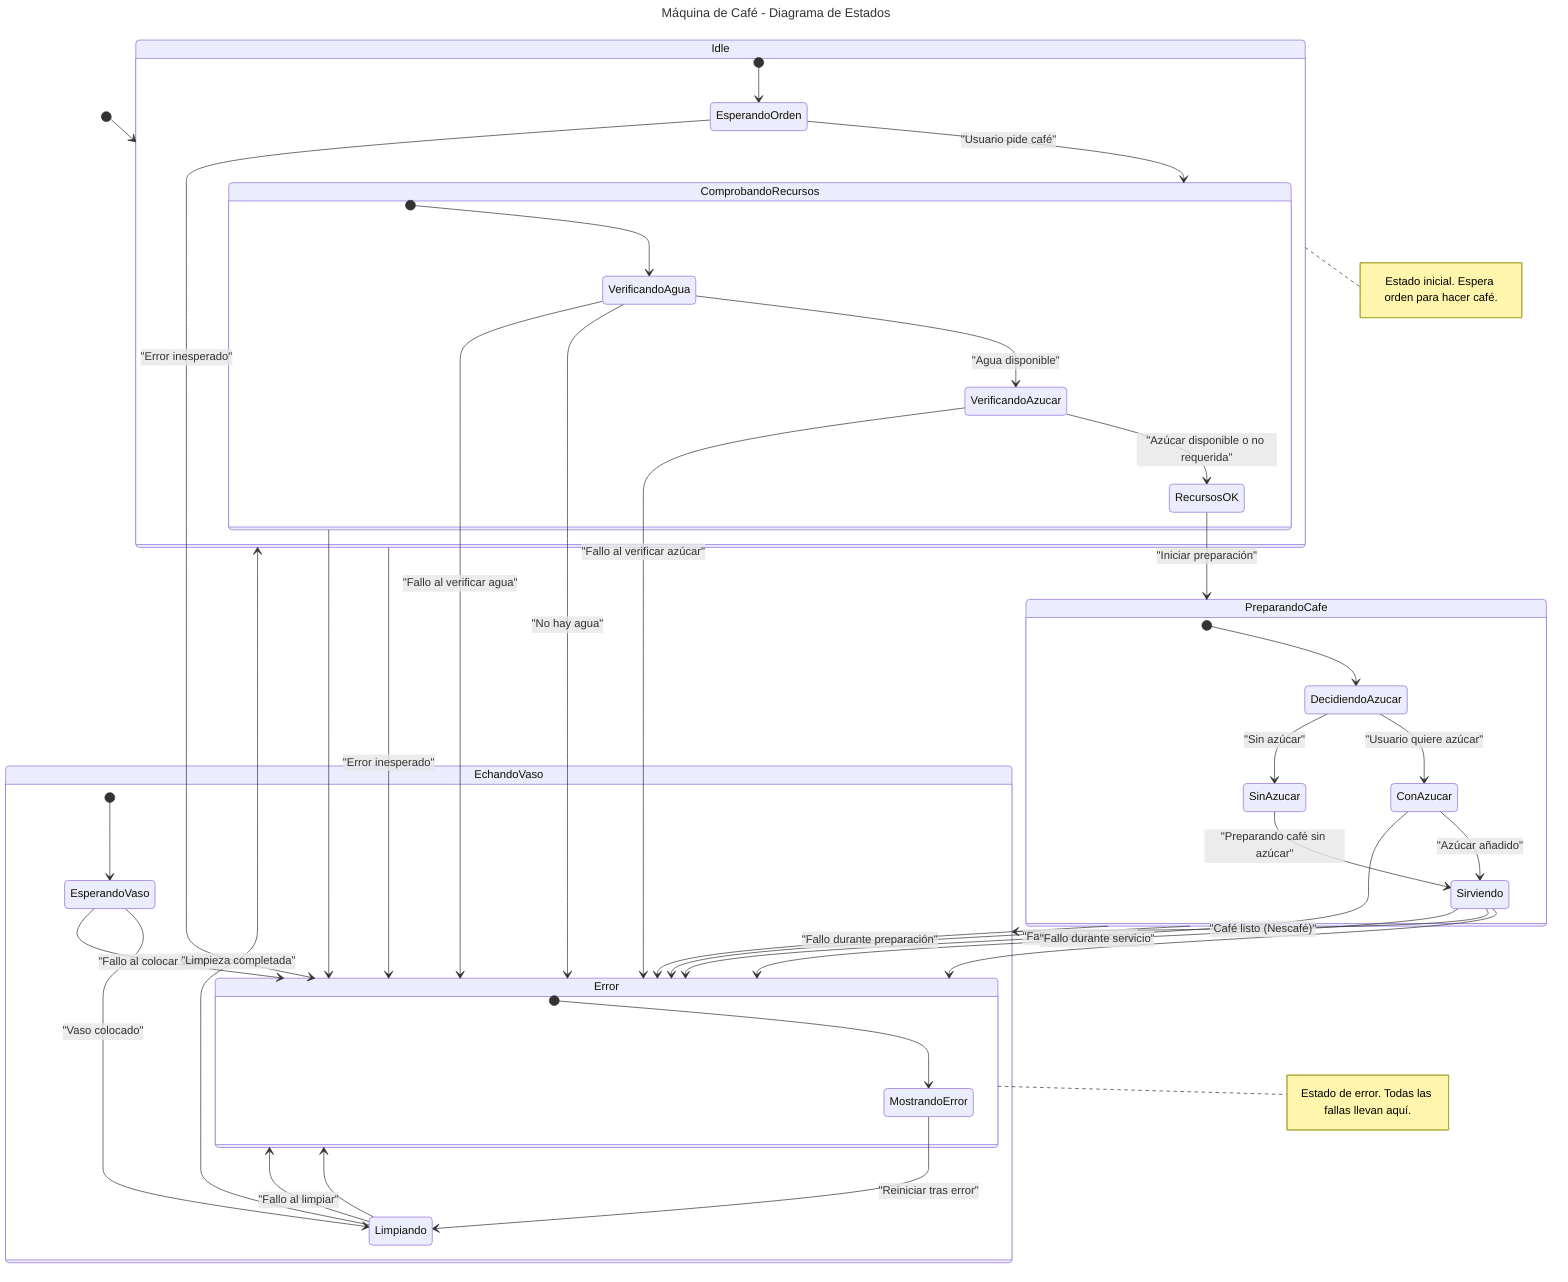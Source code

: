 ---
title: Máquina de Café - Diagrama de Estados
---
stateDiagram-v2

    [*] --> Idle

    Idle --> Error : "Error inesperado"
    ComprobandoRecursos --> Error
    PreparandoCafe --> Error
    Sirviendo --> Error
    EchandoVaso --> Error
    Limpiando --> Error

    state Error {
        [*] --> MostrandoError
        MostrandoError --> Limpiando : "Reiniciar tras error"
    }

    note right of Error
        Estado de error. Todas las fallas llevan aquí.
    end note

    state Idle {
        [*] --> EsperandoOrden
        EsperandoOrden --> ComprobandoRecursos : "Usuario pide café"
        EsperandoOrden --> Error : "Error inesperado"
    }

    state ComprobandoRecursos {
        [*] --> VerificandoAgua
        VerificandoAgua --> VerificandoAzucar : "Agua disponible"
        VerificandoAgua --> Error : "No hay agua"
        VerificandoAgua --> Error : "Fallo al verificar agua"

        VerificandoAzucar --> RecursosOK : "Azúcar disponible o no requerida"
        VerificandoAzucar --> Error : "Fallo al verificar azúcar"
    }

    RecursosOK --> PreparandoCafe : "Iniciar preparación"

    state PreparandoCafe {
        [*] --> DecidiendoAzucar
        DecidiendoAzucar --> ConAzucar : "Usuario quiere azúcar"
        DecidiendoAzucar --> SinAzucar : "Sin azúcar"

        ConAzucar --> Sirviendo : "Azúcar añadido"
        ConAzucar --> Error : "Fallo al añadir azúcar"

        SinAzucar --> Sirviendo : "Preparando café sin azúcar"
    }

%% ✅ CORREGIDO: transición externa fuera del bloque
    PreparandoCafe --> Error : "Fallo durante preparación"

    Sirviendo --> EchandoVaso : "Café listo (Nescafé)"
    Sirviendo --> Error : "Fallo durante servicio"

    state EchandoVaso {
        [*] --> EsperandoVaso
        EsperandoVaso --> Limpiando : "Vaso colocado"
        EsperandoVaso --> Error : "Fallo al colocar vaso"
    }

    Limpiando --> Idle : "Limpieza completada"
    Limpiando --> Error : "Fallo al limpiar"


    note right of Idle
        Estado inicial. Espera orden para hacer café.
    end note